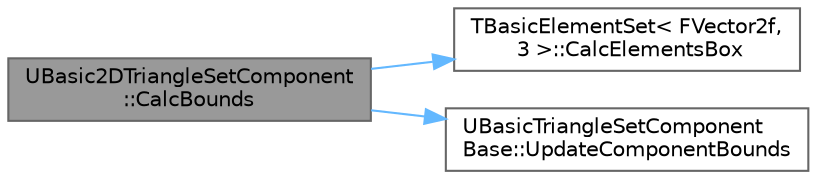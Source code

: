 digraph "UBasic2DTriangleSetComponent::CalcBounds"
{
 // INTERACTIVE_SVG=YES
 // LATEX_PDF_SIZE
  bgcolor="transparent";
  edge [fontname=Helvetica,fontsize=10,labelfontname=Helvetica,labelfontsize=10];
  node [fontname=Helvetica,fontsize=10,shape=box,height=0.2,width=0.4];
  rankdir="LR";
  Node1 [id="Node000001",label="UBasic2DTriangleSetComponent\l::CalcBounds",height=0.2,width=0.4,color="gray40", fillcolor="grey60", style="filled", fontcolor="black",tooltip=" "];
  Node1 -> Node2 [id="edge1_Node000001_Node000002",color="steelblue1",style="solid",tooltip=" "];
  Node2 [id="Node000002",label="TBasicElementSet\< FVector2f,\l 3 \>::CalcElementsBox",height=0.2,width=0.4,color="grey40", fillcolor="white", style="filled",URL="$d5/d89/classTBasicElementSet.html#aa6fe51a426f60c77187d23be447d6523",tooltip=" "];
  Node1 -> Node3 [id="edge2_Node000001_Node000003",color="steelblue1",style="solid",tooltip=" "];
  Node3 [id="Node000003",label="UBasicTriangleSetComponent\lBase::UpdateComponentBounds",height=0.2,width=0.4,color="grey40", fillcolor="white", style="filled",URL="$d3/d29/classUBasicTriangleSetComponentBase.html#ab8615bd722fdb328cd722997b304ee2f",tooltip="Update component bounds using a provided function that determines the box around all line positions."];
}
